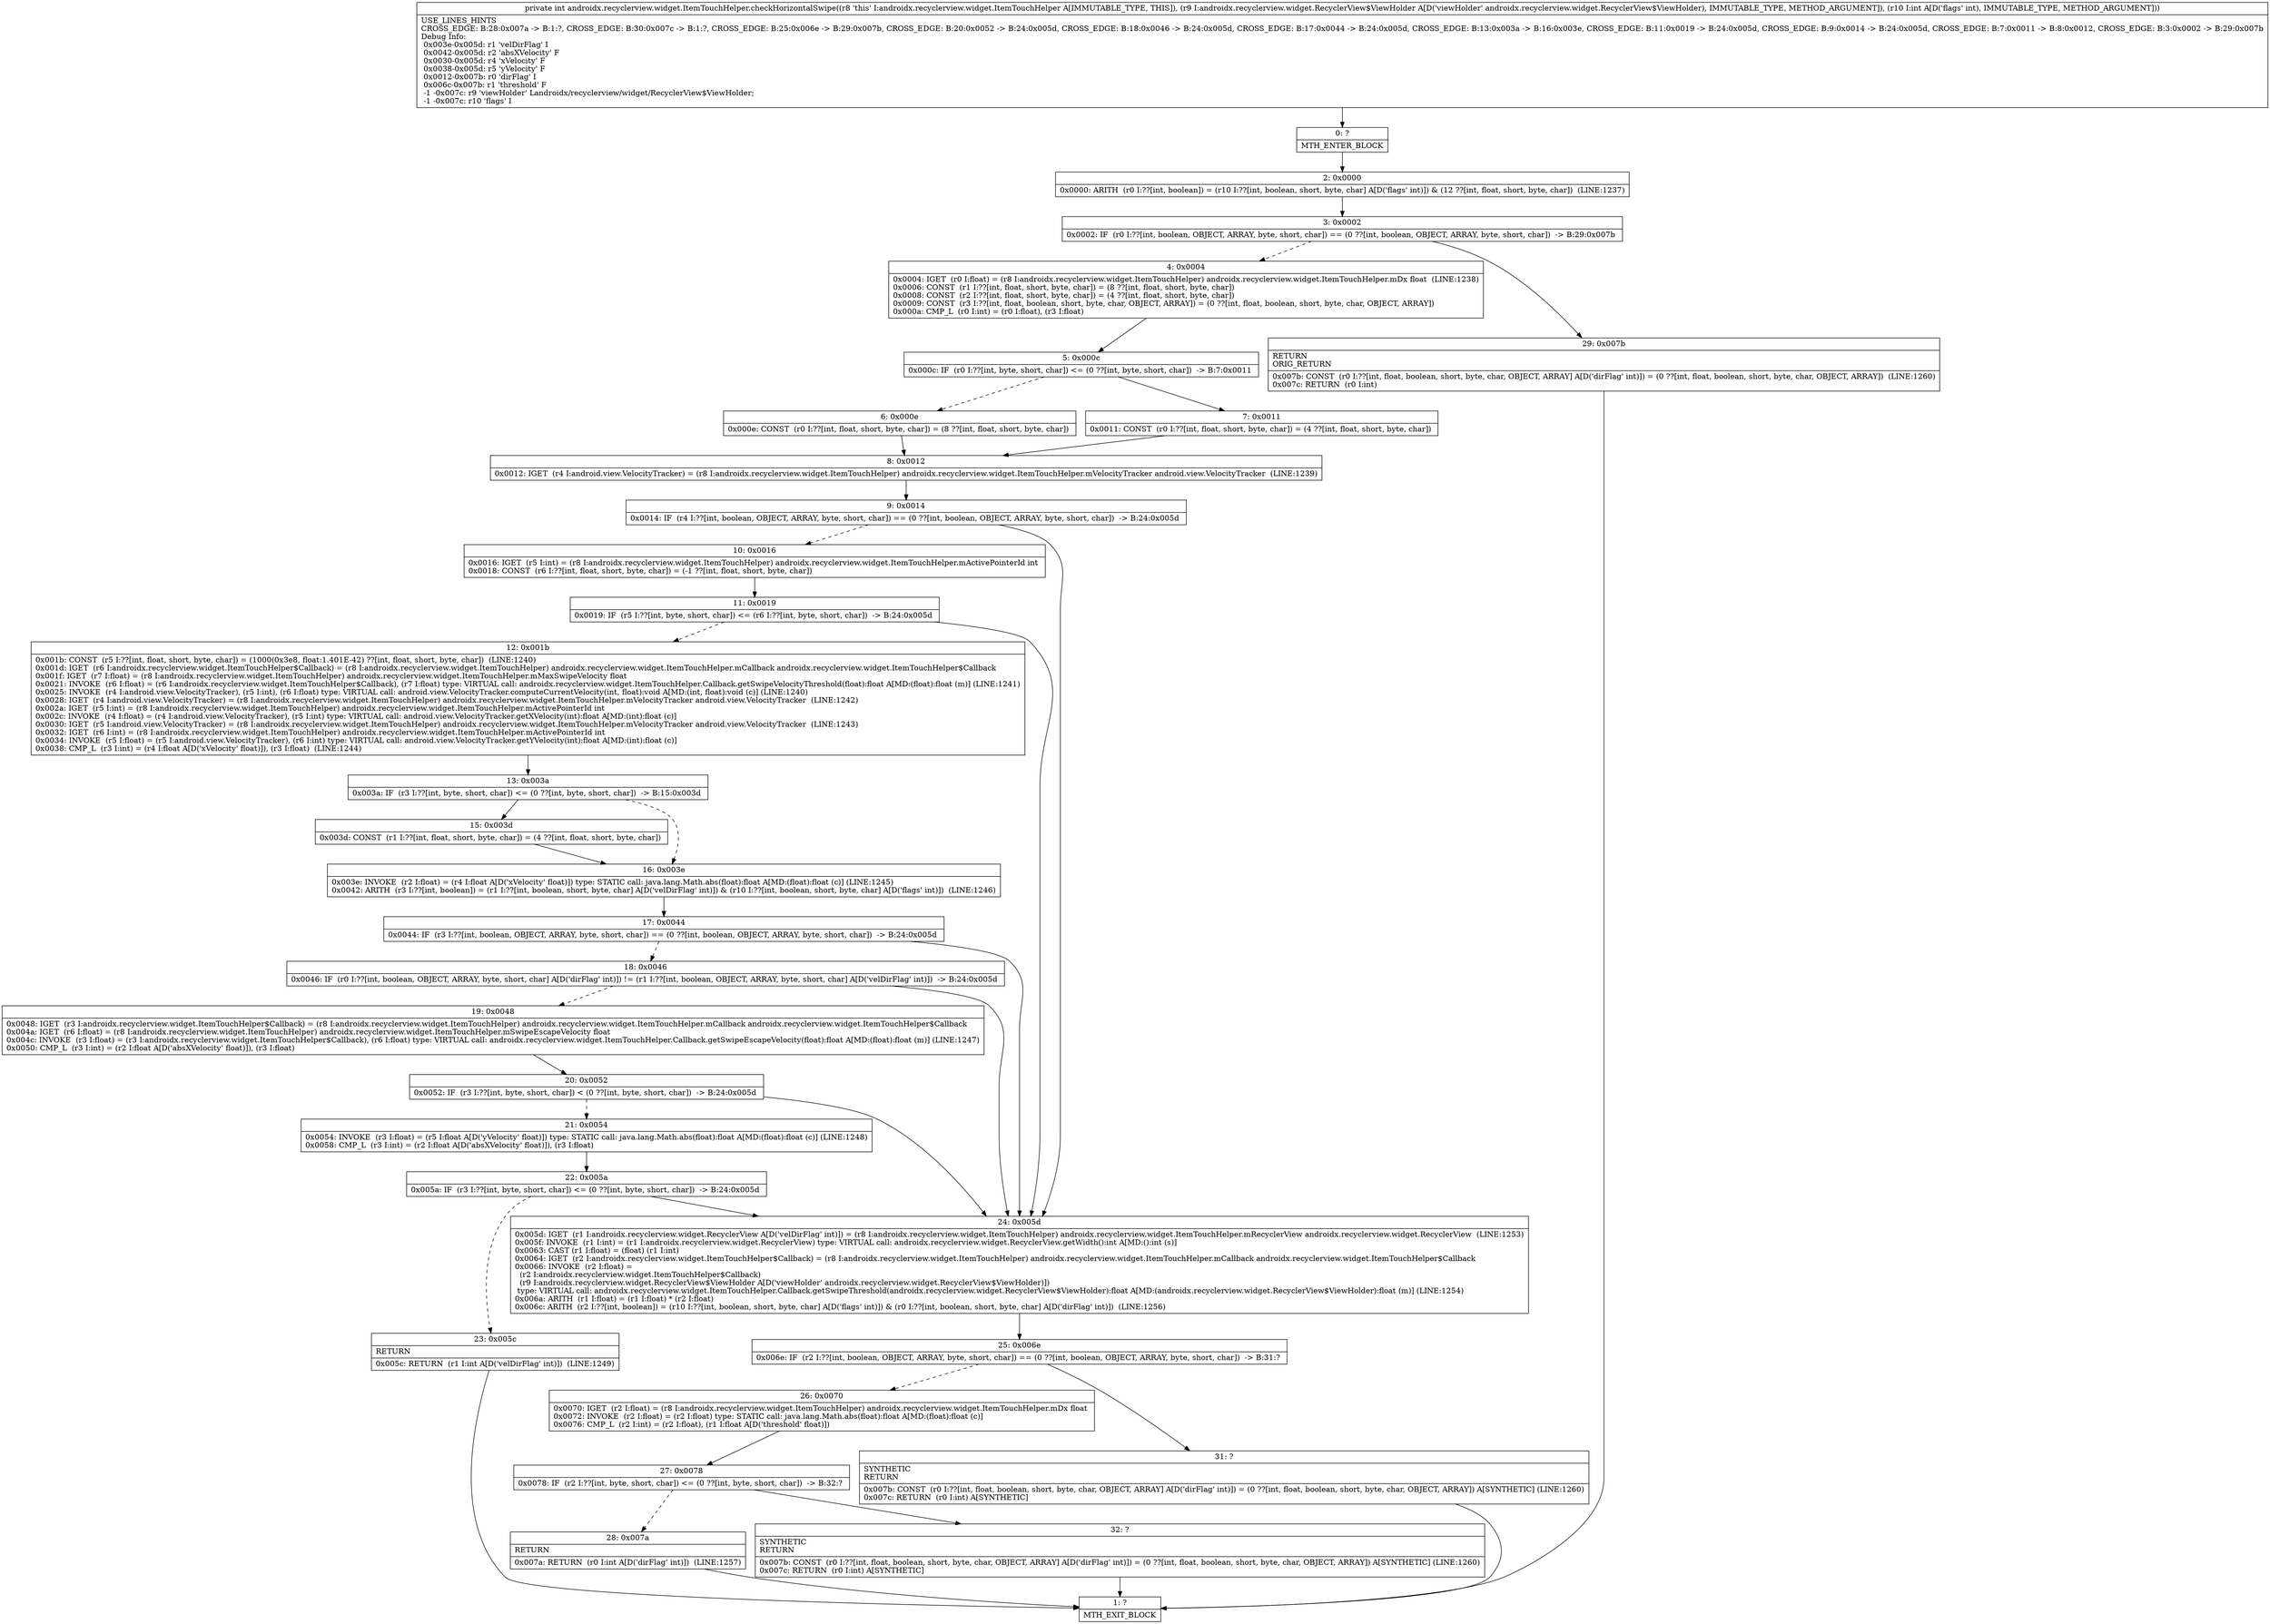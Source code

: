 digraph "CFG forandroidx.recyclerview.widget.ItemTouchHelper.checkHorizontalSwipe(Landroidx\/recyclerview\/widget\/RecyclerView$ViewHolder;I)I" {
Node_0 [shape=record,label="{0\:\ ?|MTH_ENTER_BLOCK\l}"];
Node_2 [shape=record,label="{2\:\ 0x0000|0x0000: ARITH  (r0 I:??[int, boolean]) = (r10 I:??[int, boolean, short, byte, char] A[D('flags' int)]) & (12 ??[int, float, short, byte, char])  (LINE:1237)\l}"];
Node_3 [shape=record,label="{3\:\ 0x0002|0x0002: IF  (r0 I:??[int, boolean, OBJECT, ARRAY, byte, short, char]) == (0 ??[int, boolean, OBJECT, ARRAY, byte, short, char])  \-\> B:29:0x007b \l}"];
Node_4 [shape=record,label="{4\:\ 0x0004|0x0004: IGET  (r0 I:float) = (r8 I:androidx.recyclerview.widget.ItemTouchHelper) androidx.recyclerview.widget.ItemTouchHelper.mDx float  (LINE:1238)\l0x0006: CONST  (r1 I:??[int, float, short, byte, char]) = (8 ??[int, float, short, byte, char]) \l0x0008: CONST  (r2 I:??[int, float, short, byte, char]) = (4 ??[int, float, short, byte, char]) \l0x0009: CONST  (r3 I:??[int, float, boolean, short, byte, char, OBJECT, ARRAY]) = (0 ??[int, float, boolean, short, byte, char, OBJECT, ARRAY]) \l0x000a: CMP_L  (r0 I:int) = (r0 I:float), (r3 I:float) \l}"];
Node_5 [shape=record,label="{5\:\ 0x000c|0x000c: IF  (r0 I:??[int, byte, short, char]) \<= (0 ??[int, byte, short, char])  \-\> B:7:0x0011 \l}"];
Node_6 [shape=record,label="{6\:\ 0x000e|0x000e: CONST  (r0 I:??[int, float, short, byte, char]) = (8 ??[int, float, short, byte, char]) \l}"];
Node_8 [shape=record,label="{8\:\ 0x0012|0x0012: IGET  (r4 I:android.view.VelocityTracker) = (r8 I:androidx.recyclerview.widget.ItemTouchHelper) androidx.recyclerview.widget.ItemTouchHelper.mVelocityTracker android.view.VelocityTracker  (LINE:1239)\l}"];
Node_9 [shape=record,label="{9\:\ 0x0014|0x0014: IF  (r4 I:??[int, boolean, OBJECT, ARRAY, byte, short, char]) == (0 ??[int, boolean, OBJECT, ARRAY, byte, short, char])  \-\> B:24:0x005d \l}"];
Node_10 [shape=record,label="{10\:\ 0x0016|0x0016: IGET  (r5 I:int) = (r8 I:androidx.recyclerview.widget.ItemTouchHelper) androidx.recyclerview.widget.ItemTouchHelper.mActivePointerId int \l0x0018: CONST  (r6 I:??[int, float, short, byte, char]) = (\-1 ??[int, float, short, byte, char]) \l}"];
Node_11 [shape=record,label="{11\:\ 0x0019|0x0019: IF  (r5 I:??[int, byte, short, char]) \<= (r6 I:??[int, byte, short, char])  \-\> B:24:0x005d \l}"];
Node_12 [shape=record,label="{12\:\ 0x001b|0x001b: CONST  (r5 I:??[int, float, short, byte, char]) = (1000(0x3e8, float:1.401E\-42) ??[int, float, short, byte, char])  (LINE:1240)\l0x001d: IGET  (r6 I:androidx.recyclerview.widget.ItemTouchHelper$Callback) = (r8 I:androidx.recyclerview.widget.ItemTouchHelper) androidx.recyclerview.widget.ItemTouchHelper.mCallback androidx.recyclerview.widget.ItemTouchHelper$Callback \l0x001f: IGET  (r7 I:float) = (r8 I:androidx.recyclerview.widget.ItemTouchHelper) androidx.recyclerview.widget.ItemTouchHelper.mMaxSwipeVelocity float \l0x0021: INVOKE  (r6 I:float) = (r6 I:androidx.recyclerview.widget.ItemTouchHelper$Callback), (r7 I:float) type: VIRTUAL call: androidx.recyclerview.widget.ItemTouchHelper.Callback.getSwipeVelocityThreshold(float):float A[MD:(float):float (m)] (LINE:1241)\l0x0025: INVOKE  (r4 I:android.view.VelocityTracker), (r5 I:int), (r6 I:float) type: VIRTUAL call: android.view.VelocityTracker.computeCurrentVelocity(int, float):void A[MD:(int, float):void (c)] (LINE:1240)\l0x0028: IGET  (r4 I:android.view.VelocityTracker) = (r8 I:androidx.recyclerview.widget.ItemTouchHelper) androidx.recyclerview.widget.ItemTouchHelper.mVelocityTracker android.view.VelocityTracker  (LINE:1242)\l0x002a: IGET  (r5 I:int) = (r8 I:androidx.recyclerview.widget.ItemTouchHelper) androidx.recyclerview.widget.ItemTouchHelper.mActivePointerId int \l0x002c: INVOKE  (r4 I:float) = (r4 I:android.view.VelocityTracker), (r5 I:int) type: VIRTUAL call: android.view.VelocityTracker.getXVelocity(int):float A[MD:(int):float (c)]\l0x0030: IGET  (r5 I:android.view.VelocityTracker) = (r8 I:androidx.recyclerview.widget.ItemTouchHelper) androidx.recyclerview.widget.ItemTouchHelper.mVelocityTracker android.view.VelocityTracker  (LINE:1243)\l0x0032: IGET  (r6 I:int) = (r8 I:androidx.recyclerview.widget.ItemTouchHelper) androidx.recyclerview.widget.ItemTouchHelper.mActivePointerId int \l0x0034: INVOKE  (r5 I:float) = (r5 I:android.view.VelocityTracker), (r6 I:int) type: VIRTUAL call: android.view.VelocityTracker.getYVelocity(int):float A[MD:(int):float (c)]\l0x0038: CMP_L  (r3 I:int) = (r4 I:float A[D('xVelocity' float)]), (r3 I:float)  (LINE:1244)\l}"];
Node_13 [shape=record,label="{13\:\ 0x003a|0x003a: IF  (r3 I:??[int, byte, short, char]) \<= (0 ??[int, byte, short, char])  \-\> B:15:0x003d \l}"];
Node_15 [shape=record,label="{15\:\ 0x003d|0x003d: CONST  (r1 I:??[int, float, short, byte, char]) = (4 ??[int, float, short, byte, char]) \l}"];
Node_16 [shape=record,label="{16\:\ 0x003e|0x003e: INVOKE  (r2 I:float) = (r4 I:float A[D('xVelocity' float)]) type: STATIC call: java.lang.Math.abs(float):float A[MD:(float):float (c)] (LINE:1245)\l0x0042: ARITH  (r3 I:??[int, boolean]) = (r1 I:??[int, boolean, short, byte, char] A[D('velDirFlag' int)]) & (r10 I:??[int, boolean, short, byte, char] A[D('flags' int)])  (LINE:1246)\l}"];
Node_17 [shape=record,label="{17\:\ 0x0044|0x0044: IF  (r3 I:??[int, boolean, OBJECT, ARRAY, byte, short, char]) == (0 ??[int, boolean, OBJECT, ARRAY, byte, short, char])  \-\> B:24:0x005d \l}"];
Node_18 [shape=record,label="{18\:\ 0x0046|0x0046: IF  (r0 I:??[int, boolean, OBJECT, ARRAY, byte, short, char] A[D('dirFlag' int)]) != (r1 I:??[int, boolean, OBJECT, ARRAY, byte, short, char] A[D('velDirFlag' int)])  \-\> B:24:0x005d \l}"];
Node_19 [shape=record,label="{19\:\ 0x0048|0x0048: IGET  (r3 I:androidx.recyclerview.widget.ItemTouchHelper$Callback) = (r8 I:androidx.recyclerview.widget.ItemTouchHelper) androidx.recyclerview.widget.ItemTouchHelper.mCallback androidx.recyclerview.widget.ItemTouchHelper$Callback \l0x004a: IGET  (r6 I:float) = (r8 I:androidx.recyclerview.widget.ItemTouchHelper) androidx.recyclerview.widget.ItemTouchHelper.mSwipeEscapeVelocity float \l0x004c: INVOKE  (r3 I:float) = (r3 I:androidx.recyclerview.widget.ItemTouchHelper$Callback), (r6 I:float) type: VIRTUAL call: androidx.recyclerview.widget.ItemTouchHelper.Callback.getSwipeEscapeVelocity(float):float A[MD:(float):float (m)] (LINE:1247)\l0x0050: CMP_L  (r3 I:int) = (r2 I:float A[D('absXVelocity' float)]), (r3 I:float) \l}"];
Node_20 [shape=record,label="{20\:\ 0x0052|0x0052: IF  (r3 I:??[int, byte, short, char]) \< (0 ??[int, byte, short, char])  \-\> B:24:0x005d \l}"];
Node_21 [shape=record,label="{21\:\ 0x0054|0x0054: INVOKE  (r3 I:float) = (r5 I:float A[D('yVelocity' float)]) type: STATIC call: java.lang.Math.abs(float):float A[MD:(float):float (c)] (LINE:1248)\l0x0058: CMP_L  (r3 I:int) = (r2 I:float A[D('absXVelocity' float)]), (r3 I:float) \l}"];
Node_22 [shape=record,label="{22\:\ 0x005a|0x005a: IF  (r3 I:??[int, byte, short, char]) \<= (0 ??[int, byte, short, char])  \-\> B:24:0x005d \l}"];
Node_23 [shape=record,label="{23\:\ 0x005c|RETURN\l|0x005c: RETURN  (r1 I:int A[D('velDirFlag' int)])  (LINE:1249)\l}"];
Node_1 [shape=record,label="{1\:\ ?|MTH_EXIT_BLOCK\l}"];
Node_24 [shape=record,label="{24\:\ 0x005d|0x005d: IGET  (r1 I:androidx.recyclerview.widget.RecyclerView A[D('velDirFlag' int)]) = (r8 I:androidx.recyclerview.widget.ItemTouchHelper) androidx.recyclerview.widget.ItemTouchHelper.mRecyclerView androidx.recyclerview.widget.RecyclerView  (LINE:1253)\l0x005f: INVOKE  (r1 I:int) = (r1 I:androidx.recyclerview.widget.RecyclerView) type: VIRTUAL call: androidx.recyclerview.widget.RecyclerView.getWidth():int A[MD:():int (s)]\l0x0063: CAST (r1 I:float) = (float) (r1 I:int) \l0x0064: IGET  (r2 I:androidx.recyclerview.widget.ItemTouchHelper$Callback) = (r8 I:androidx.recyclerview.widget.ItemTouchHelper) androidx.recyclerview.widget.ItemTouchHelper.mCallback androidx.recyclerview.widget.ItemTouchHelper$Callback \l0x0066: INVOKE  (r2 I:float) = \l  (r2 I:androidx.recyclerview.widget.ItemTouchHelper$Callback)\l  (r9 I:androidx.recyclerview.widget.RecyclerView$ViewHolder A[D('viewHolder' androidx.recyclerview.widget.RecyclerView$ViewHolder)])\l type: VIRTUAL call: androidx.recyclerview.widget.ItemTouchHelper.Callback.getSwipeThreshold(androidx.recyclerview.widget.RecyclerView$ViewHolder):float A[MD:(androidx.recyclerview.widget.RecyclerView$ViewHolder):float (m)] (LINE:1254)\l0x006a: ARITH  (r1 I:float) = (r1 I:float) * (r2 I:float) \l0x006c: ARITH  (r2 I:??[int, boolean]) = (r10 I:??[int, boolean, short, byte, char] A[D('flags' int)]) & (r0 I:??[int, boolean, short, byte, char] A[D('dirFlag' int)])  (LINE:1256)\l}"];
Node_25 [shape=record,label="{25\:\ 0x006e|0x006e: IF  (r2 I:??[int, boolean, OBJECT, ARRAY, byte, short, char]) == (0 ??[int, boolean, OBJECT, ARRAY, byte, short, char])  \-\> B:31:? \l}"];
Node_26 [shape=record,label="{26\:\ 0x0070|0x0070: IGET  (r2 I:float) = (r8 I:androidx.recyclerview.widget.ItemTouchHelper) androidx.recyclerview.widget.ItemTouchHelper.mDx float \l0x0072: INVOKE  (r2 I:float) = (r2 I:float) type: STATIC call: java.lang.Math.abs(float):float A[MD:(float):float (c)]\l0x0076: CMP_L  (r2 I:int) = (r2 I:float), (r1 I:float A[D('threshold' float)]) \l}"];
Node_27 [shape=record,label="{27\:\ 0x0078|0x0078: IF  (r2 I:??[int, byte, short, char]) \<= (0 ??[int, byte, short, char])  \-\> B:32:? \l}"];
Node_28 [shape=record,label="{28\:\ 0x007a|RETURN\l|0x007a: RETURN  (r0 I:int A[D('dirFlag' int)])  (LINE:1257)\l}"];
Node_32 [shape=record,label="{32\:\ ?|SYNTHETIC\lRETURN\l|0x007b: CONST  (r0 I:??[int, float, boolean, short, byte, char, OBJECT, ARRAY] A[D('dirFlag' int)]) = (0 ??[int, float, boolean, short, byte, char, OBJECT, ARRAY]) A[SYNTHETIC] (LINE:1260)\l0x007c: RETURN  (r0 I:int) A[SYNTHETIC]\l}"];
Node_31 [shape=record,label="{31\:\ ?|SYNTHETIC\lRETURN\l|0x007b: CONST  (r0 I:??[int, float, boolean, short, byte, char, OBJECT, ARRAY] A[D('dirFlag' int)]) = (0 ??[int, float, boolean, short, byte, char, OBJECT, ARRAY]) A[SYNTHETIC] (LINE:1260)\l0x007c: RETURN  (r0 I:int) A[SYNTHETIC]\l}"];
Node_7 [shape=record,label="{7\:\ 0x0011|0x0011: CONST  (r0 I:??[int, float, short, byte, char]) = (4 ??[int, float, short, byte, char]) \l}"];
Node_29 [shape=record,label="{29\:\ 0x007b|RETURN\lORIG_RETURN\l|0x007b: CONST  (r0 I:??[int, float, boolean, short, byte, char, OBJECT, ARRAY] A[D('dirFlag' int)]) = (0 ??[int, float, boolean, short, byte, char, OBJECT, ARRAY])  (LINE:1260)\l0x007c: RETURN  (r0 I:int) \l}"];
MethodNode[shape=record,label="{private int androidx.recyclerview.widget.ItemTouchHelper.checkHorizontalSwipe((r8 'this' I:androidx.recyclerview.widget.ItemTouchHelper A[IMMUTABLE_TYPE, THIS]), (r9 I:androidx.recyclerview.widget.RecyclerView$ViewHolder A[D('viewHolder' androidx.recyclerview.widget.RecyclerView$ViewHolder), IMMUTABLE_TYPE, METHOD_ARGUMENT]), (r10 I:int A[D('flags' int), IMMUTABLE_TYPE, METHOD_ARGUMENT]))  | USE_LINES_HINTS\lCROSS_EDGE: B:28:0x007a \-\> B:1:?, CROSS_EDGE: B:30:0x007c \-\> B:1:?, CROSS_EDGE: B:25:0x006e \-\> B:29:0x007b, CROSS_EDGE: B:20:0x0052 \-\> B:24:0x005d, CROSS_EDGE: B:18:0x0046 \-\> B:24:0x005d, CROSS_EDGE: B:17:0x0044 \-\> B:24:0x005d, CROSS_EDGE: B:13:0x003a \-\> B:16:0x003e, CROSS_EDGE: B:11:0x0019 \-\> B:24:0x005d, CROSS_EDGE: B:9:0x0014 \-\> B:24:0x005d, CROSS_EDGE: B:7:0x0011 \-\> B:8:0x0012, CROSS_EDGE: B:3:0x0002 \-\> B:29:0x007b\lDebug Info:\l  0x003e\-0x005d: r1 'velDirFlag' I\l  0x0042\-0x005d: r2 'absXVelocity' F\l  0x0030\-0x005d: r4 'xVelocity' F\l  0x0038\-0x005d: r5 'yVelocity' F\l  0x0012\-0x007b: r0 'dirFlag' I\l  0x006c\-0x007b: r1 'threshold' F\l  \-1 \-0x007c: r9 'viewHolder' Landroidx\/recyclerview\/widget\/RecyclerView$ViewHolder;\l  \-1 \-0x007c: r10 'flags' I\l}"];
MethodNode -> Node_0;Node_0 -> Node_2;
Node_2 -> Node_3;
Node_3 -> Node_4[style=dashed];
Node_3 -> Node_29;
Node_4 -> Node_5;
Node_5 -> Node_6[style=dashed];
Node_5 -> Node_7;
Node_6 -> Node_8;
Node_8 -> Node_9;
Node_9 -> Node_10[style=dashed];
Node_9 -> Node_24;
Node_10 -> Node_11;
Node_11 -> Node_12[style=dashed];
Node_11 -> Node_24;
Node_12 -> Node_13;
Node_13 -> Node_15;
Node_13 -> Node_16[style=dashed];
Node_15 -> Node_16;
Node_16 -> Node_17;
Node_17 -> Node_18[style=dashed];
Node_17 -> Node_24;
Node_18 -> Node_19[style=dashed];
Node_18 -> Node_24;
Node_19 -> Node_20;
Node_20 -> Node_21[style=dashed];
Node_20 -> Node_24;
Node_21 -> Node_22;
Node_22 -> Node_23[style=dashed];
Node_22 -> Node_24;
Node_23 -> Node_1;
Node_24 -> Node_25;
Node_25 -> Node_26[style=dashed];
Node_25 -> Node_31;
Node_26 -> Node_27;
Node_27 -> Node_28[style=dashed];
Node_27 -> Node_32;
Node_28 -> Node_1;
Node_32 -> Node_1;
Node_31 -> Node_1;
Node_7 -> Node_8;
Node_29 -> Node_1;
}

